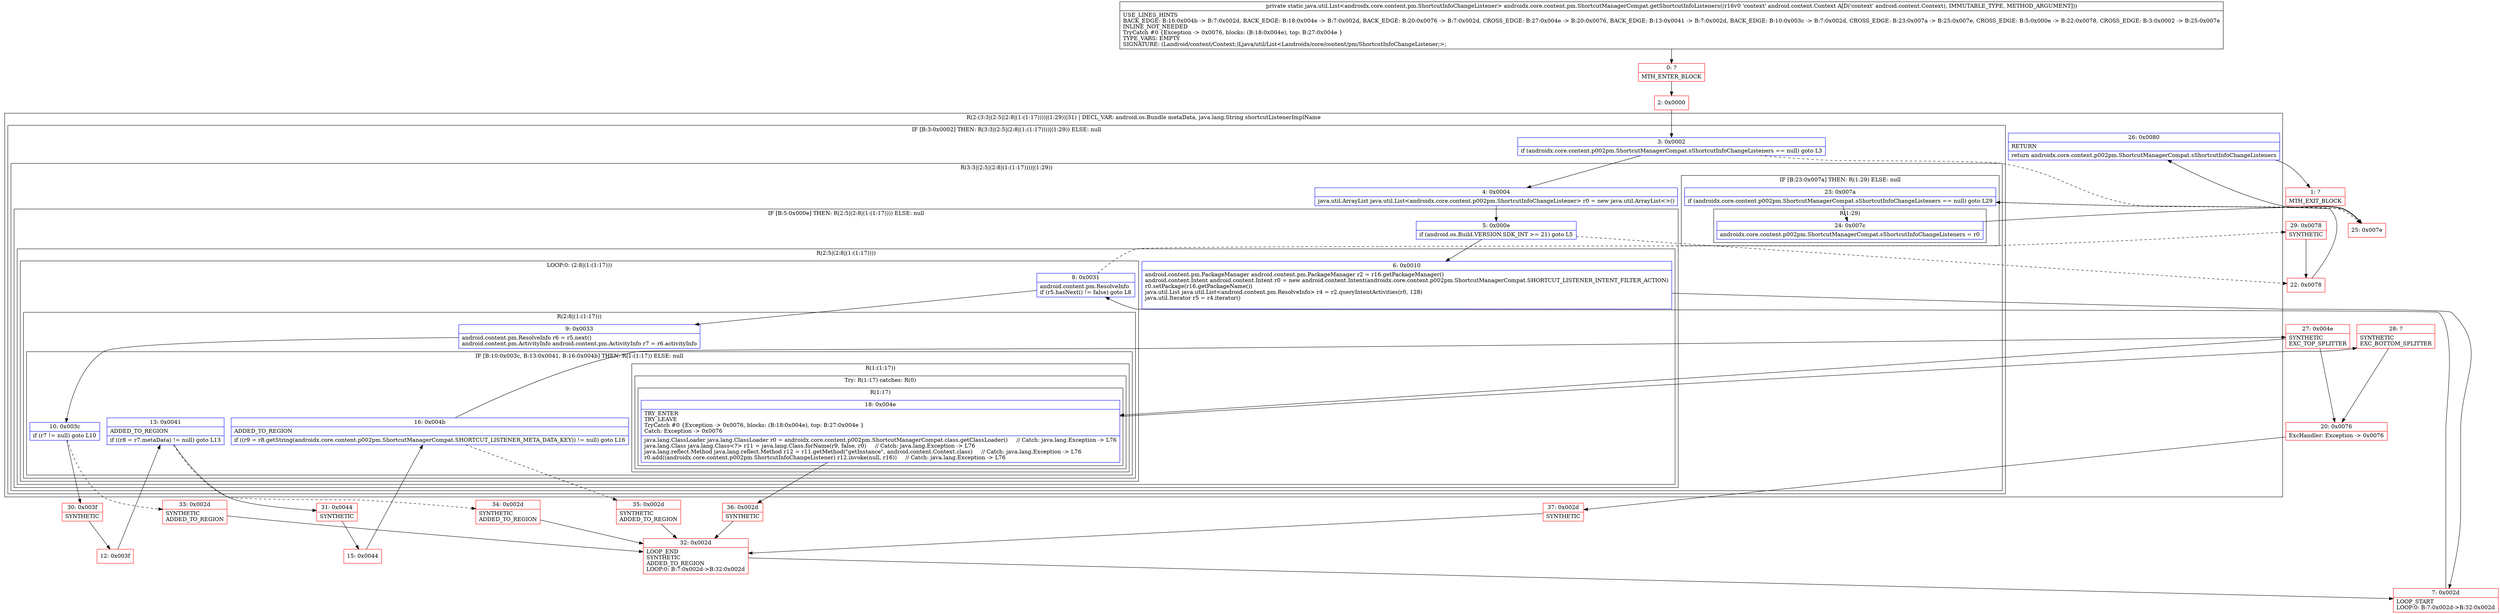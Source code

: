 digraph "CFG forandroidx.core.content.pm.ShortcutManagerCompat.getShortcutInfoListeners(Landroid\/content\/Context;)Ljava\/util\/List;" {
subgraph cluster_Region_1584055386 {
label = "R(2:(3:3|(2:5|(2:8|(1:(1:17))))|(1:29))|31) | DECL_VAR: android.os.Bundle metaData, java.lang.String shortcutListenerImplName\l";
node [shape=record,color=blue];
subgraph cluster_IfRegion_786228452 {
label = "IF [B:3:0x0002] THEN: R(3:3|(2:5|(2:8|(1:(1:17))))|(1:29)) ELSE: null";
node [shape=record,color=blue];
Node_3 [shape=record,label="{3\:\ 0x0002|if (androidx.core.content.p002pm.ShortcutManagerCompat.sShortcutInfoChangeListeners == null) goto L3\l}"];
subgraph cluster_Region_1494205880 {
label = "R(3:3|(2:5|(2:8|(1:(1:17))))|(1:29))";
node [shape=record,color=blue];
Node_4 [shape=record,label="{4\:\ 0x0004|java.util.ArrayList java.util.List\<androidx.core.content.p002pm.ShortcutInfoChangeListener\> r0 = new java.util.ArrayList\<\>()\l}"];
subgraph cluster_IfRegion_332806641 {
label = "IF [B:5:0x000e] THEN: R(2:5|(2:8|(1:(1:17)))) ELSE: null";
node [shape=record,color=blue];
Node_5 [shape=record,label="{5\:\ 0x000e|if (android.os.Build.VERSION.SDK_INT \>= 21) goto L5\l}"];
subgraph cluster_Region_189469752 {
label = "R(2:5|(2:8|(1:(1:17))))";
node [shape=record,color=blue];
Node_6 [shape=record,label="{6\:\ 0x0010|android.content.pm.PackageManager android.content.pm.PackageManager r2 = r16.getPackageManager()\landroid.content.Intent android.content.Intent r0 = new android.content.Intent(androidx.core.content.p002pm.ShortcutManagerCompat.SHORTCUT_LISTENER_INTENT_FILTER_ACTION)\lr0.setPackage(r16.getPackageName())\ljava.util.List java.util.List\<android.content.pm.ResolveInfo\> r4 = r2.queryIntentActivities(r0, 128)\ljava.util.Iterator r5 = r4.iterator()\l\l}"];
subgraph cluster_LoopRegion_167662311 {
label = "LOOP:0: (2:8|(1:(1:17)))";
node [shape=record,color=blue];
Node_8 [shape=record,label="{8\:\ 0x0031|android.content.pm.ResolveInfo \lif (r5.hasNext() != false) goto L8\l}"];
subgraph cluster_Region_743318252 {
label = "R(2:8|(1:(1:17)))";
node [shape=record,color=blue];
Node_9 [shape=record,label="{9\:\ 0x0033|android.content.pm.ResolveInfo r6 = r5.next()\landroid.content.pm.ActivityInfo android.content.pm.ActivityInfo r7 = r6.activityInfo\l}"];
subgraph cluster_IfRegion_456669129 {
label = "IF [B:10:0x003c, B:13:0x0041, B:16:0x004b] THEN: R(1:(1:17)) ELSE: null";
node [shape=record,color=blue];
Node_10 [shape=record,label="{10\:\ 0x003c|if (r7 != null) goto L10\l}"];
Node_13 [shape=record,label="{13\:\ 0x0041|ADDED_TO_REGION\l|if ((r8 = r7.metaData) != null) goto L13\l}"];
Node_16 [shape=record,label="{16\:\ 0x004b|ADDED_TO_REGION\l|if ((r9 = r8.getString(androidx.core.content.p002pm.ShortcutManagerCompat.SHORTCUT_LISTENER_META_DATA_KEY)) != null) goto L16\l}"];
subgraph cluster_Region_29233046 {
label = "R(1:(1:17))";
node [shape=record,color=blue];
subgraph cluster_TryCatchRegion_1217147009 {
label = "Try: R(1:17) catches: R(0)";
node [shape=record,color=blue];
subgraph cluster_Region_1653254509 {
label = "R(1:17)";
node [shape=record,color=blue];
Node_18 [shape=record,label="{18\:\ 0x004e|TRY_ENTER\lTRY_LEAVE\lTryCatch #0 \{Exception \-\> 0x0076, blocks: (B:18:0x004e), top: B:27:0x004e \}\lCatch: Exception \-\> 0x0076\l|java.lang.ClassLoader java.lang.ClassLoader r0 = androidx.core.content.p002pm.ShortcutManagerCompat.class.getClassLoader()     \/\/ Catch: java.lang.Exception \-\> L76\ljava.lang.Class java.lang.Class\<?\> r11 = java.lang.Class.forName(r9, false, r0)     \/\/ Catch: java.lang.Exception \-\> L76\ljava.lang.reflect.Method java.lang.reflect.Method r12 = r11.getMethod(\"getInstance\", android.content.Context.class)     \/\/ Catch: java.lang.Exception \-\> L76\lr0.add((androidx.core.content.p002pm.ShortcutInfoChangeListener) r12.invoke(null, r16))     \/\/ Catch: java.lang.Exception \-\> L76\l}"];
}
subgraph cluster_Region_1790411216 {
label = "R(0) | ExcHandler: Exception \-\> 0x0076\l";
node [shape=record,color=blue];
}
}
}
}
}
}
}
}
subgraph cluster_IfRegion_287678219 {
label = "IF [B:23:0x007a] THEN: R(1:29) ELSE: null";
node [shape=record,color=blue];
Node_23 [shape=record,label="{23\:\ 0x007a|if (androidx.core.content.p002pm.ShortcutManagerCompat.sShortcutInfoChangeListeners == null) goto L29\l}"];
subgraph cluster_Region_1315535258 {
label = "R(1:29)";
node [shape=record,color=blue];
Node_24 [shape=record,label="{24\:\ 0x007c|androidx.core.content.p002pm.ShortcutManagerCompat.sShortcutInfoChangeListeners = r0\l}"];
}
}
}
}
Node_26 [shape=record,label="{26\:\ 0x0080|RETURN\l|return androidx.core.content.p002pm.ShortcutManagerCompat.sShortcutInfoChangeListeners\l}"];
}
subgraph cluster_Region_1790411216 {
label = "R(0) | ExcHandler: Exception \-\> 0x0076\l";
node [shape=record,color=blue];
}
Node_0 [shape=record,color=red,label="{0\:\ ?|MTH_ENTER_BLOCK\l}"];
Node_2 [shape=record,color=red,label="{2\:\ 0x0000}"];
Node_7 [shape=record,color=red,label="{7\:\ 0x002d|LOOP_START\lLOOP:0: B:7:0x002d\-\>B:32:0x002d\l}"];
Node_30 [shape=record,color=red,label="{30\:\ 0x003f|SYNTHETIC\l}"];
Node_12 [shape=record,color=red,label="{12\:\ 0x003f}"];
Node_31 [shape=record,color=red,label="{31\:\ 0x0044|SYNTHETIC\l}"];
Node_15 [shape=record,color=red,label="{15\:\ 0x0044}"];
Node_27 [shape=record,color=red,label="{27\:\ 0x004e|SYNTHETIC\lEXC_TOP_SPLITTER\l}"];
Node_28 [shape=record,color=red,label="{28\:\ ?|SYNTHETIC\lEXC_BOTTOM_SPLITTER\l}"];
Node_36 [shape=record,color=red,label="{36\:\ 0x002d|SYNTHETIC\l}"];
Node_32 [shape=record,color=red,label="{32\:\ 0x002d|LOOP_END\lSYNTHETIC\lADDED_TO_REGION\lLOOP:0: B:7:0x002d\-\>B:32:0x002d\l}"];
Node_20 [shape=record,color=red,label="{20\:\ 0x0076|ExcHandler: Exception \-\> 0x0076\l}"];
Node_37 [shape=record,color=red,label="{37\:\ 0x002d|SYNTHETIC\l}"];
Node_35 [shape=record,color=red,label="{35\:\ 0x002d|SYNTHETIC\lADDED_TO_REGION\l}"];
Node_34 [shape=record,color=red,label="{34\:\ 0x002d|SYNTHETIC\lADDED_TO_REGION\l}"];
Node_33 [shape=record,color=red,label="{33\:\ 0x002d|SYNTHETIC\lADDED_TO_REGION\l}"];
Node_29 [shape=record,color=red,label="{29\:\ 0x0078|SYNTHETIC\l}"];
Node_22 [shape=record,color=red,label="{22\:\ 0x0078}"];
Node_25 [shape=record,color=red,label="{25\:\ 0x007e}"];
Node_1 [shape=record,color=red,label="{1\:\ ?|MTH_EXIT_BLOCK\l}"];
MethodNode[shape=record,label="{private static java.util.List\<androidx.core.content.pm.ShortcutInfoChangeListener\> androidx.core.content.pm.ShortcutManagerCompat.getShortcutInfoListeners((r16v0 'context' android.content.Context A[D('context' android.content.Context), IMMUTABLE_TYPE, METHOD_ARGUMENT]))  | USE_LINES_HINTS\lBACK_EDGE: B:16:0x004b \-\> B:7:0x002d, BACK_EDGE: B:18:0x004e \-\> B:7:0x002d, BACK_EDGE: B:20:0x0076 \-\> B:7:0x002d, CROSS_EDGE: B:27:0x004e \-\> B:20:0x0076, BACK_EDGE: B:13:0x0041 \-\> B:7:0x002d, BACK_EDGE: B:10:0x003c \-\> B:7:0x002d, CROSS_EDGE: B:23:0x007a \-\> B:25:0x007e, CROSS_EDGE: B:5:0x000e \-\> B:22:0x0078, CROSS_EDGE: B:3:0x0002 \-\> B:25:0x007e\lINLINE_NOT_NEEDED\lTryCatch #0 \{Exception \-\> 0x0076, blocks: (B:18:0x004e), top: B:27:0x004e \}\lTYPE_VARS: EMPTY\lSIGNATURE: (Landroid\/content\/Context;)Ljava\/util\/List\<Landroidx\/core\/content\/pm\/ShortcutInfoChangeListener;\>;\l}"];
MethodNode -> Node_0;Node_3 -> Node_4;
Node_3 -> Node_25[style=dashed];
Node_4 -> Node_5;
Node_5 -> Node_6;
Node_5 -> Node_22[style=dashed];
Node_6 -> Node_7;
Node_8 -> Node_9;
Node_8 -> Node_29[style=dashed];
Node_9 -> Node_10;
Node_10 -> Node_30;
Node_10 -> Node_33[style=dashed];
Node_13 -> Node_31;
Node_13 -> Node_34[style=dashed];
Node_16 -> Node_27;
Node_16 -> Node_35[style=dashed];
Node_18 -> Node_28;
Node_18 -> Node_36;
Node_23 -> Node_24;
Node_23 -> Node_25[style=dashed];
Node_24 -> Node_25;
Node_26 -> Node_1;
Node_0 -> Node_2;
Node_2 -> Node_3;
Node_7 -> Node_8;
Node_30 -> Node_12;
Node_12 -> Node_13;
Node_31 -> Node_15;
Node_15 -> Node_16;
Node_27 -> Node_18;
Node_27 -> Node_20;
Node_28 -> Node_20;
Node_36 -> Node_32;
Node_32 -> Node_7;
Node_20 -> Node_37;
Node_37 -> Node_32;
Node_35 -> Node_32;
Node_34 -> Node_32;
Node_33 -> Node_32;
Node_29 -> Node_22;
Node_22 -> Node_23;
Node_25 -> Node_26;
}

